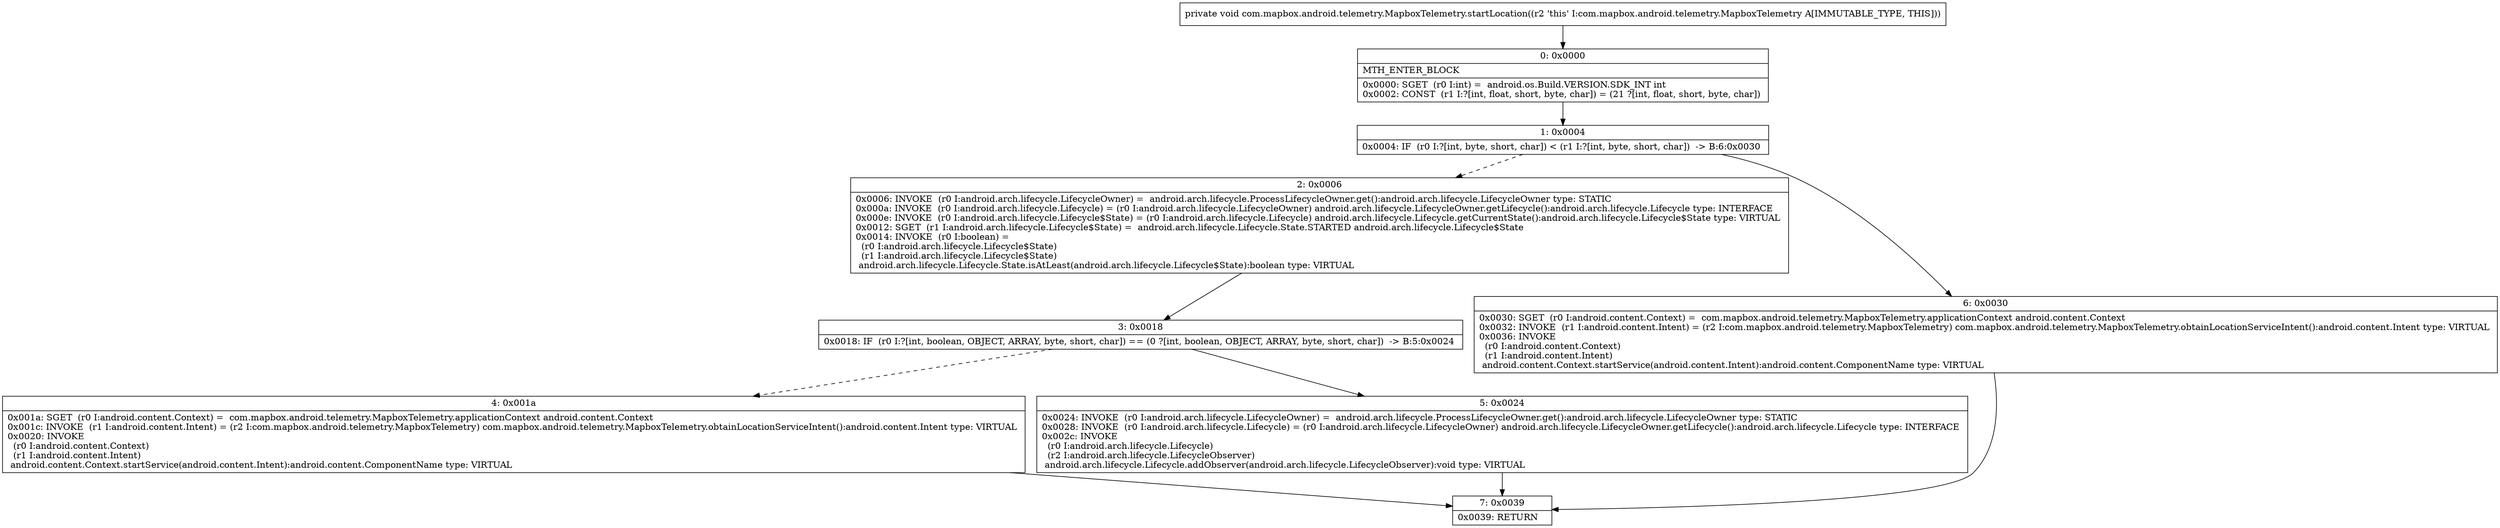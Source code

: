 digraph "CFG forcom.mapbox.android.telemetry.MapboxTelemetry.startLocation()V" {
Node_0 [shape=record,label="{0\:\ 0x0000|MTH_ENTER_BLOCK\l|0x0000: SGET  (r0 I:int) =  android.os.Build.VERSION.SDK_INT int \l0x0002: CONST  (r1 I:?[int, float, short, byte, char]) = (21 ?[int, float, short, byte, char]) \l}"];
Node_1 [shape=record,label="{1\:\ 0x0004|0x0004: IF  (r0 I:?[int, byte, short, char]) \< (r1 I:?[int, byte, short, char])  \-\> B:6:0x0030 \l}"];
Node_2 [shape=record,label="{2\:\ 0x0006|0x0006: INVOKE  (r0 I:android.arch.lifecycle.LifecycleOwner) =  android.arch.lifecycle.ProcessLifecycleOwner.get():android.arch.lifecycle.LifecycleOwner type: STATIC \l0x000a: INVOKE  (r0 I:android.arch.lifecycle.Lifecycle) = (r0 I:android.arch.lifecycle.LifecycleOwner) android.arch.lifecycle.LifecycleOwner.getLifecycle():android.arch.lifecycle.Lifecycle type: INTERFACE \l0x000e: INVOKE  (r0 I:android.arch.lifecycle.Lifecycle$State) = (r0 I:android.arch.lifecycle.Lifecycle) android.arch.lifecycle.Lifecycle.getCurrentState():android.arch.lifecycle.Lifecycle$State type: VIRTUAL \l0x0012: SGET  (r1 I:android.arch.lifecycle.Lifecycle$State) =  android.arch.lifecycle.Lifecycle.State.STARTED android.arch.lifecycle.Lifecycle$State \l0x0014: INVOKE  (r0 I:boolean) = \l  (r0 I:android.arch.lifecycle.Lifecycle$State)\l  (r1 I:android.arch.lifecycle.Lifecycle$State)\l android.arch.lifecycle.Lifecycle.State.isAtLeast(android.arch.lifecycle.Lifecycle$State):boolean type: VIRTUAL \l}"];
Node_3 [shape=record,label="{3\:\ 0x0018|0x0018: IF  (r0 I:?[int, boolean, OBJECT, ARRAY, byte, short, char]) == (0 ?[int, boolean, OBJECT, ARRAY, byte, short, char])  \-\> B:5:0x0024 \l}"];
Node_4 [shape=record,label="{4\:\ 0x001a|0x001a: SGET  (r0 I:android.content.Context) =  com.mapbox.android.telemetry.MapboxTelemetry.applicationContext android.content.Context \l0x001c: INVOKE  (r1 I:android.content.Intent) = (r2 I:com.mapbox.android.telemetry.MapboxTelemetry) com.mapbox.android.telemetry.MapboxTelemetry.obtainLocationServiceIntent():android.content.Intent type: VIRTUAL \l0x0020: INVOKE  \l  (r0 I:android.content.Context)\l  (r1 I:android.content.Intent)\l android.content.Context.startService(android.content.Intent):android.content.ComponentName type: VIRTUAL \l}"];
Node_5 [shape=record,label="{5\:\ 0x0024|0x0024: INVOKE  (r0 I:android.arch.lifecycle.LifecycleOwner) =  android.arch.lifecycle.ProcessLifecycleOwner.get():android.arch.lifecycle.LifecycleOwner type: STATIC \l0x0028: INVOKE  (r0 I:android.arch.lifecycle.Lifecycle) = (r0 I:android.arch.lifecycle.LifecycleOwner) android.arch.lifecycle.LifecycleOwner.getLifecycle():android.arch.lifecycle.Lifecycle type: INTERFACE \l0x002c: INVOKE  \l  (r0 I:android.arch.lifecycle.Lifecycle)\l  (r2 I:android.arch.lifecycle.LifecycleObserver)\l android.arch.lifecycle.Lifecycle.addObserver(android.arch.lifecycle.LifecycleObserver):void type: VIRTUAL \l}"];
Node_6 [shape=record,label="{6\:\ 0x0030|0x0030: SGET  (r0 I:android.content.Context) =  com.mapbox.android.telemetry.MapboxTelemetry.applicationContext android.content.Context \l0x0032: INVOKE  (r1 I:android.content.Intent) = (r2 I:com.mapbox.android.telemetry.MapboxTelemetry) com.mapbox.android.telemetry.MapboxTelemetry.obtainLocationServiceIntent():android.content.Intent type: VIRTUAL \l0x0036: INVOKE  \l  (r0 I:android.content.Context)\l  (r1 I:android.content.Intent)\l android.content.Context.startService(android.content.Intent):android.content.ComponentName type: VIRTUAL \l}"];
Node_7 [shape=record,label="{7\:\ 0x0039|0x0039: RETURN   \l}"];
MethodNode[shape=record,label="{private void com.mapbox.android.telemetry.MapboxTelemetry.startLocation((r2 'this' I:com.mapbox.android.telemetry.MapboxTelemetry A[IMMUTABLE_TYPE, THIS])) }"];
MethodNode -> Node_0;
Node_0 -> Node_1;
Node_1 -> Node_2[style=dashed];
Node_1 -> Node_6;
Node_2 -> Node_3;
Node_3 -> Node_4[style=dashed];
Node_3 -> Node_5;
Node_4 -> Node_7;
Node_5 -> Node_7;
Node_6 -> Node_7;
}

